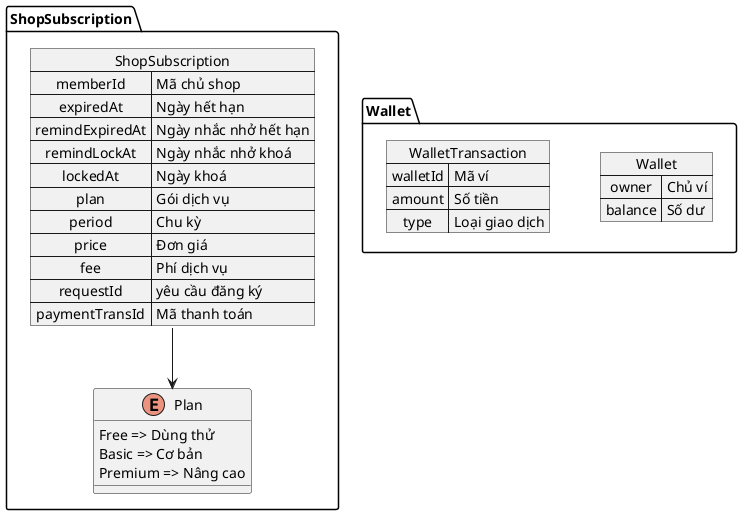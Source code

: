 @startuml

package ShopSubscription {
  map ShopSubscription {
    memberId => Mã chủ shop
    expiredAt => Ngày hết hạn
    remindExpiredAt => Ngày nhắc nhở hết hạn
    remindLockAt => Ngày nhắc nhở khoá
    lockedAt => Ngày khoá
    plan => Gói dịch vụ
    period => Chu kỳ
    price => Đơn giá
    fee => Phí dịch vụ
    requestId => yêu cầu đăng ký
    paymentTransId => Mã thanh toán
  }

  enum Plan {
    Free => Dùng thử
    Basic => Cơ bản
    Premium => Nâng cao
  }

  ShopSubscription --> Plan
}

package Wallet {
  map Wallet  {
    owner => Chủ ví
    balance => Số dư
  }

  map WalletTransaction {
    walletId => Mã ví
    amount => Số tiền
    type => Loại giao dịch
  }
}

@enduml
